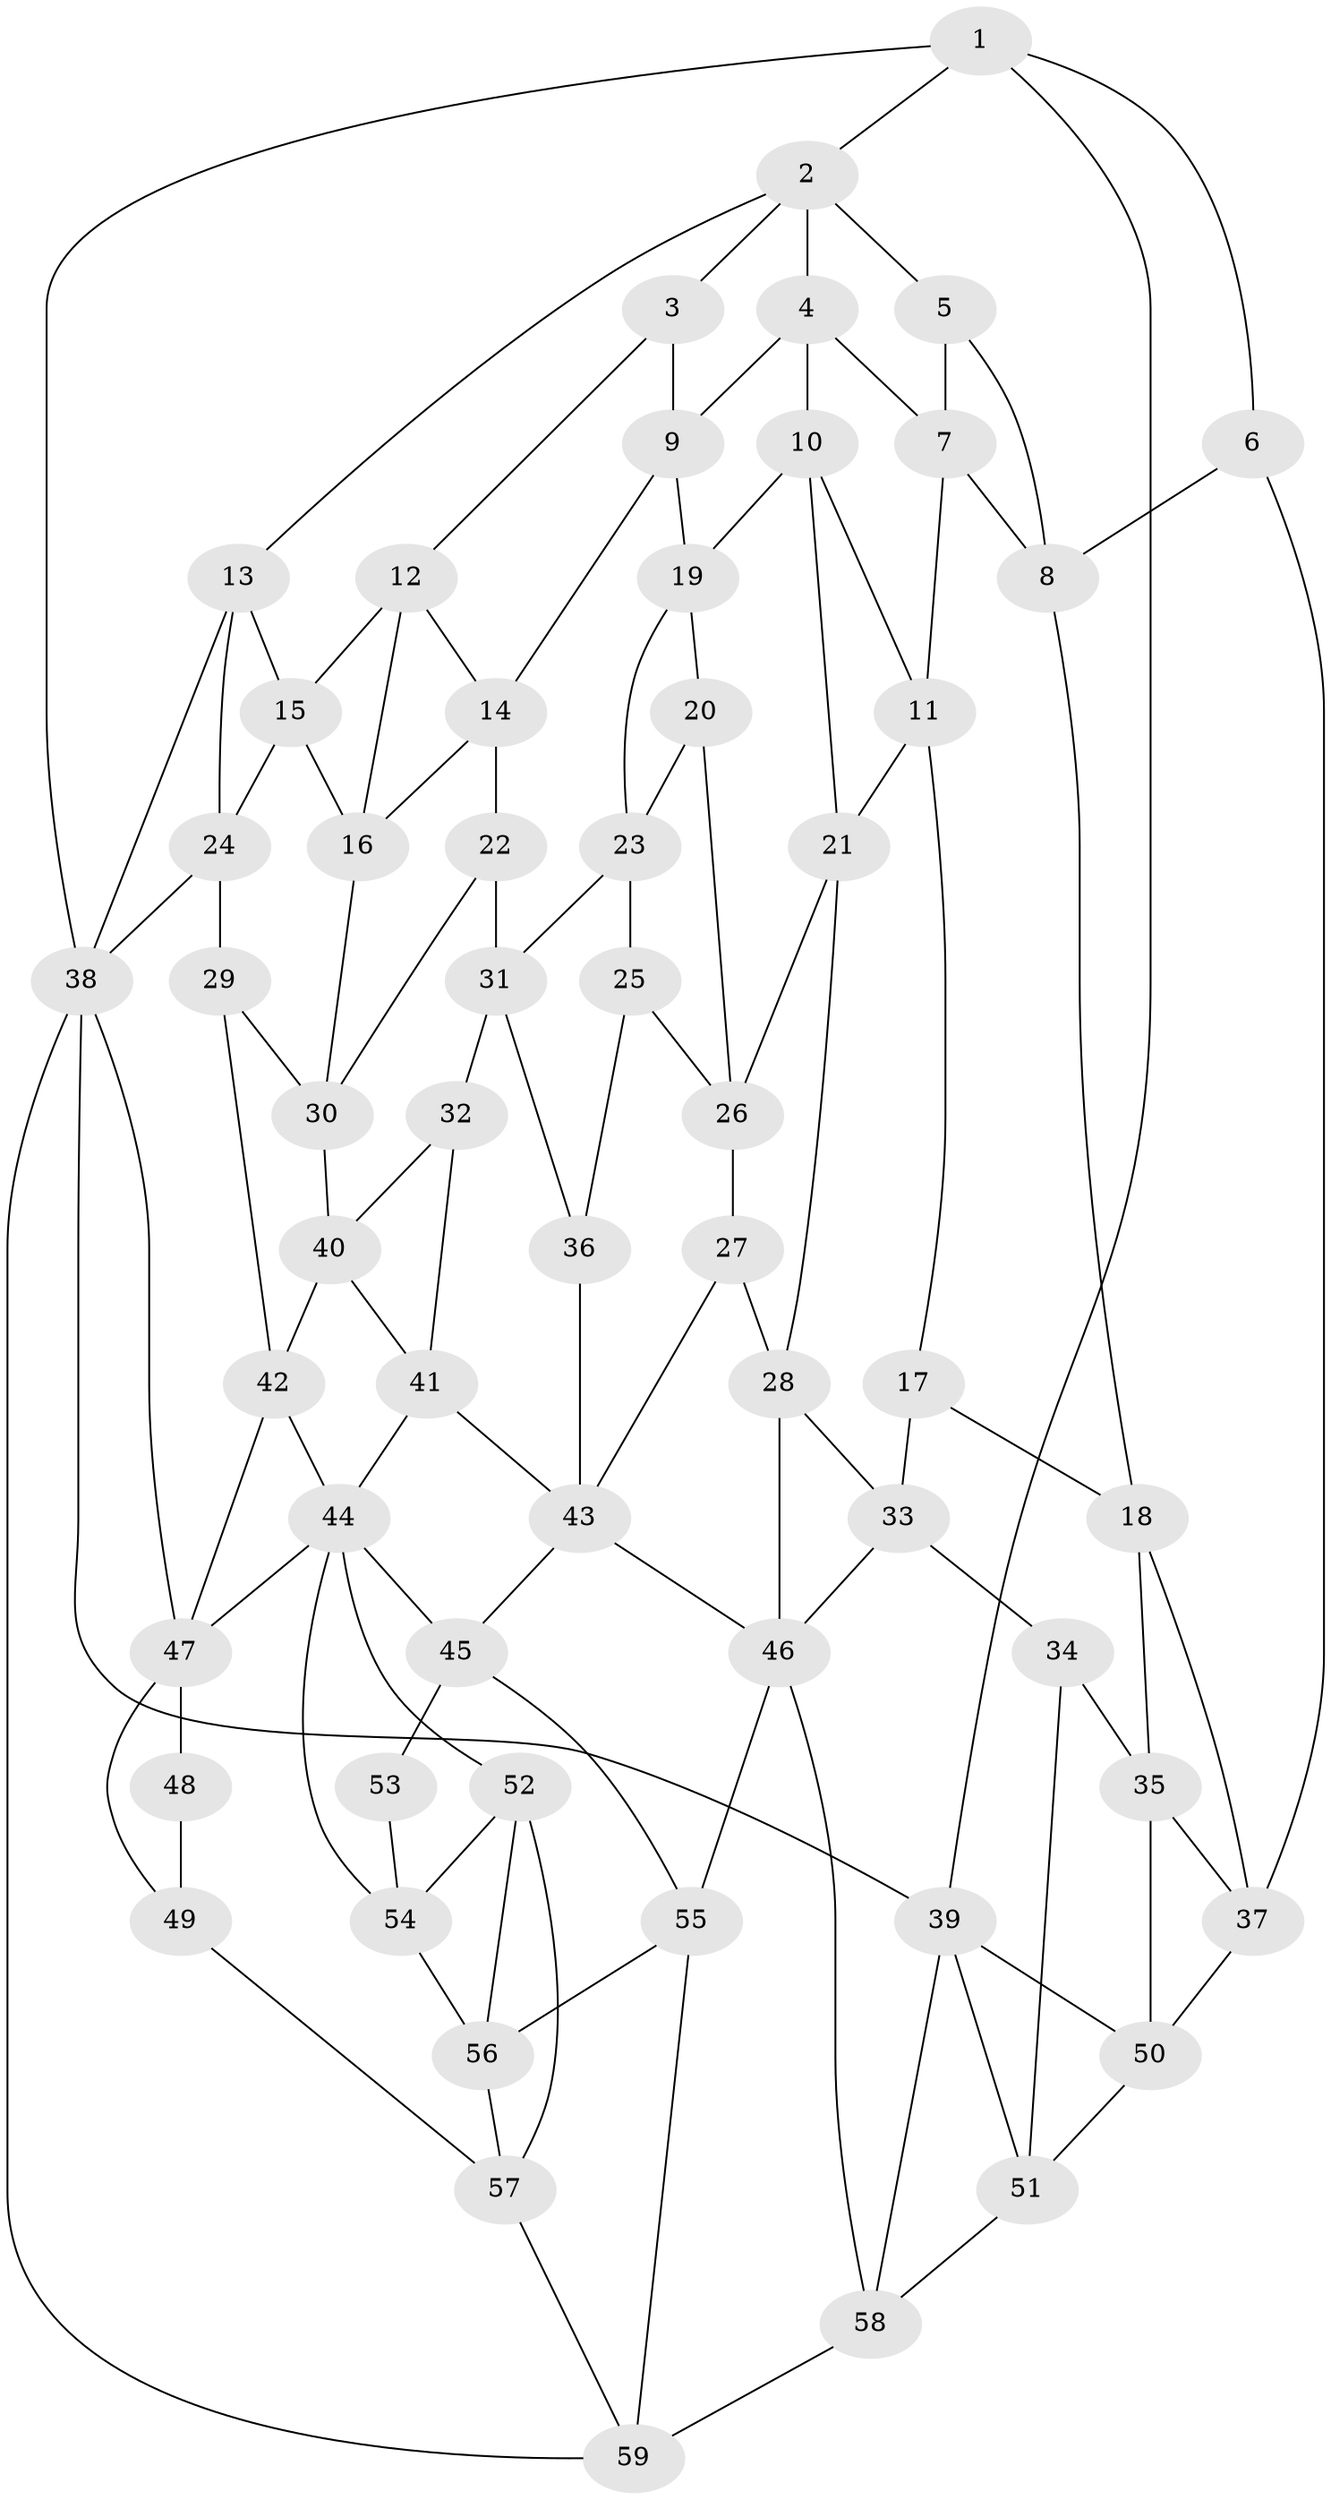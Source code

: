 // original degree distribution, {3: 0.025423728813559324, 4: 0.2457627118644068, 6: 0.2457627118644068, 5: 0.4830508474576271}
// Generated by graph-tools (version 1.1) at 2025/27/03/09/25 03:27:04]
// undirected, 59 vertices, 114 edges
graph export_dot {
graph [start="1"]
  node [color=gray90,style=filled];
  1;
  2;
  3;
  4;
  5;
  6;
  7;
  8;
  9;
  10;
  11;
  12;
  13;
  14;
  15;
  16;
  17;
  18;
  19;
  20;
  21;
  22;
  23;
  24;
  25;
  26;
  27;
  28;
  29;
  30;
  31;
  32;
  33;
  34;
  35;
  36;
  37;
  38;
  39;
  40;
  41;
  42;
  43;
  44;
  45;
  46;
  47;
  48;
  49;
  50;
  51;
  52;
  53;
  54;
  55;
  56;
  57;
  58;
  59;
  1 -- 2 [weight=1.0];
  1 -- 6 [weight=1.0];
  1 -- 38 [weight=1.0];
  1 -- 39 [weight=1.0];
  2 -- 3 [weight=1.0];
  2 -- 4 [weight=1.0];
  2 -- 5 [weight=1.0];
  2 -- 13 [weight=1.0];
  3 -- 9 [weight=1.0];
  3 -- 12 [weight=1.0];
  4 -- 7 [weight=1.0];
  4 -- 9 [weight=1.0];
  4 -- 10 [weight=1.0];
  5 -- 7 [weight=1.0];
  5 -- 8 [weight=1.0];
  6 -- 8 [weight=1.0];
  6 -- 37 [weight=1.0];
  7 -- 8 [weight=1.0];
  7 -- 11 [weight=1.0];
  8 -- 18 [weight=1.0];
  9 -- 14 [weight=1.0];
  9 -- 19 [weight=1.0];
  10 -- 11 [weight=1.0];
  10 -- 19 [weight=1.0];
  10 -- 21 [weight=1.0];
  11 -- 17 [weight=1.0];
  11 -- 21 [weight=1.0];
  12 -- 14 [weight=1.0];
  12 -- 15 [weight=1.0];
  12 -- 16 [weight=1.0];
  13 -- 15 [weight=1.0];
  13 -- 24 [weight=1.0];
  13 -- 38 [weight=1.0];
  14 -- 16 [weight=1.0];
  14 -- 22 [weight=1.0];
  15 -- 16 [weight=1.0];
  15 -- 24 [weight=1.0];
  16 -- 30 [weight=1.0];
  17 -- 18 [weight=1.0];
  17 -- 33 [weight=1.0];
  18 -- 35 [weight=1.0];
  18 -- 37 [weight=1.0];
  19 -- 20 [weight=1.0];
  19 -- 23 [weight=1.0];
  20 -- 23 [weight=1.0];
  20 -- 26 [weight=1.0];
  21 -- 26 [weight=1.0];
  21 -- 28 [weight=1.0];
  22 -- 30 [weight=1.0];
  22 -- 31 [weight=1.0];
  23 -- 25 [weight=1.0];
  23 -- 31 [weight=1.0];
  24 -- 29 [weight=1.0];
  24 -- 38 [weight=1.0];
  25 -- 26 [weight=1.0];
  25 -- 36 [weight=1.0];
  26 -- 27 [weight=1.0];
  27 -- 28 [weight=1.0];
  27 -- 43 [weight=1.0];
  28 -- 33 [weight=1.0];
  28 -- 46 [weight=1.0];
  29 -- 30 [weight=1.0];
  29 -- 42 [weight=1.0];
  30 -- 40 [weight=1.0];
  31 -- 32 [weight=1.0];
  31 -- 36 [weight=1.0];
  32 -- 40 [weight=1.0];
  32 -- 41 [weight=1.0];
  33 -- 34 [weight=1.0];
  33 -- 46 [weight=1.0];
  34 -- 35 [weight=1.0];
  34 -- 51 [weight=1.0];
  35 -- 37 [weight=1.0];
  35 -- 50 [weight=1.0];
  36 -- 43 [weight=2.0];
  37 -- 50 [weight=1.0];
  38 -- 39 [weight=1.0];
  38 -- 47 [weight=1.0];
  38 -- 59 [weight=1.0];
  39 -- 50 [weight=1.0];
  39 -- 51 [weight=1.0];
  39 -- 58 [weight=1.0];
  40 -- 41 [weight=1.0];
  40 -- 42 [weight=1.0];
  41 -- 43 [weight=1.0];
  41 -- 44 [weight=1.0];
  42 -- 44 [weight=1.0];
  42 -- 47 [weight=1.0];
  43 -- 45 [weight=1.0];
  43 -- 46 [weight=1.0];
  44 -- 45 [weight=1.0];
  44 -- 47 [weight=1.0];
  44 -- 52 [weight=1.0];
  44 -- 54 [weight=1.0];
  45 -- 53 [weight=3.0];
  45 -- 55 [weight=1.0];
  46 -- 55 [weight=1.0];
  46 -- 58 [weight=1.0];
  47 -- 48 [weight=1.0];
  47 -- 49 [weight=1.0];
  48 -- 49 [weight=2.0];
  49 -- 57 [weight=1.0];
  50 -- 51 [weight=1.0];
  51 -- 58 [weight=1.0];
  52 -- 54 [weight=1.0];
  52 -- 56 [weight=1.0];
  52 -- 57 [weight=1.0];
  53 -- 54 [weight=1.0];
  54 -- 56 [weight=1.0];
  55 -- 56 [weight=1.0];
  55 -- 59 [weight=1.0];
  56 -- 57 [weight=1.0];
  57 -- 59 [weight=1.0];
  58 -- 59 [weight=1.0];
}
